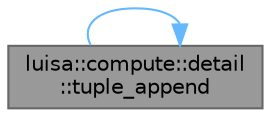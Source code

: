 digraph "luisa::compute::detail::tuple_append"
{
 // LATEX_PDF_SIZE
  bgcolor="transparent";
  edge [fontname=Helvetica,fontsize=10,labelfontname=Helvetica,labelfontsize=10];
  node [fontname=Helvetica,fontsize=10,shape=box,height=0.2,width=0.4];
  rankdir="LR";
  Node1 [id="Node000001",label="luisa::compute::detail\l::tuple_append",height=0.2,width=0.4,color="gray40", fillcolor="grey60", style="filled", fontcolor="black",tooltip="Append an element in a tuple"];
  Node1 -> Node1 [id="edge1_Node000001_Node000001",color="steelblue1",style="solid",tooltip=" "];
}
